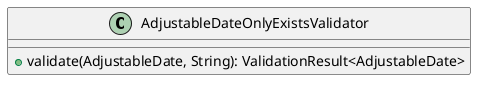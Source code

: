 @startuml

    class AdjustableDateOnlyExistsValidator [[AdjustableDateOnlyExistsValidator.html]] {
        +validate(AdjustableDate, String): ValidationResult<AdjustableDate>
    }

@enduml
